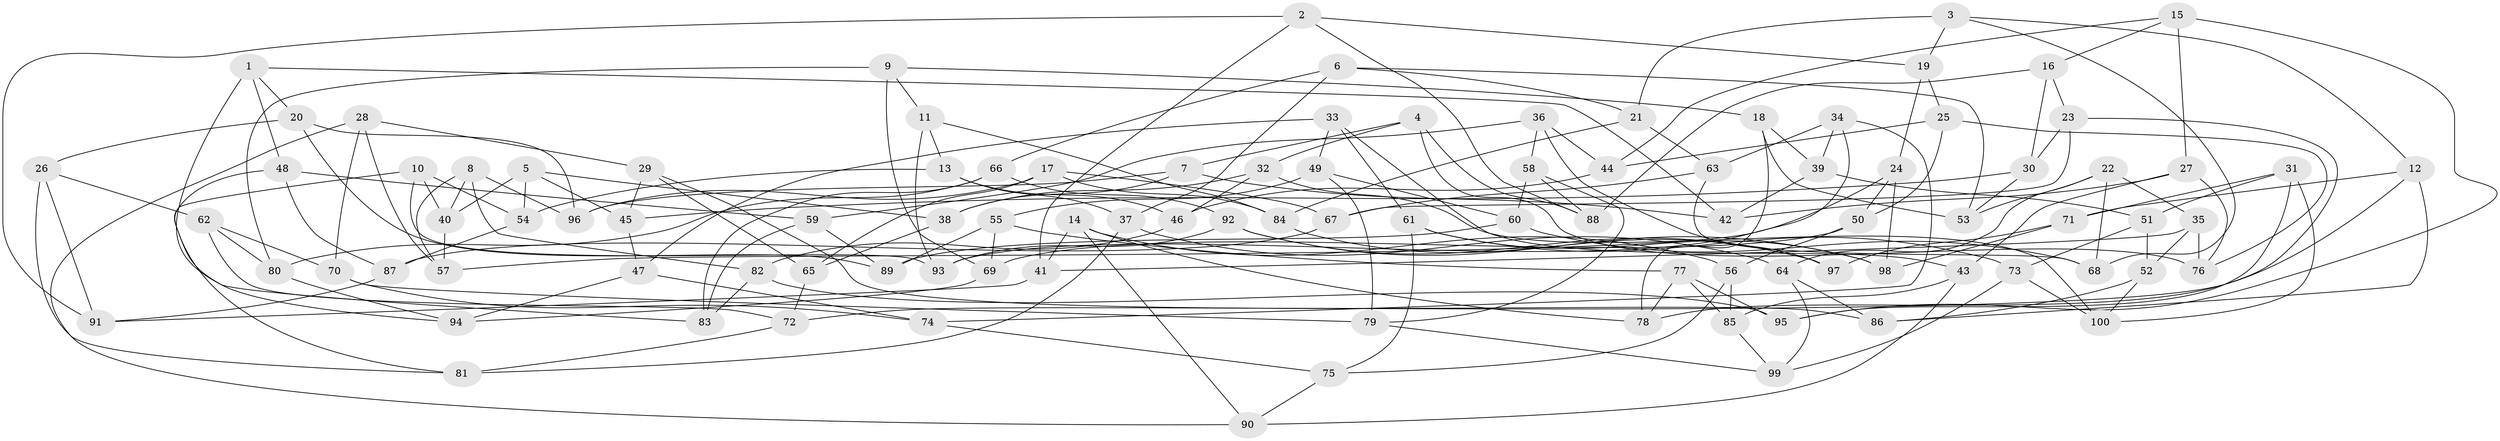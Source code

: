 // Generated by graph-tools (version 1.1) at 2025/16/03/09/25 04:16:14]
// undirected, 100 vertices, 200 edges
graph export_dot {
graph [start="1"]
  node [color=gray90,style=filled];
  1;
  2;
  3;
  4;
  5;
  6;
  7;
  8;
  9;
  10;
  11;
  12;
  13;
  14;
  15;
  16;
  17;
  18;
  19;
  20;
  21;
  22;
  23;
  24;
  25;
  26;
  27;
  28;
  29;
  30;
  31;
  32;
  33;
  34;
  35;
  36;
  37;
  38;
  39;
  40;
  41;
  42;
  43;
  44;
  45;
  46;
  47;
  48;
  49;
  50;
  51;
  52;
  53;
  54;
  55;
  56;
  57;
  58;
  59;
  60;
  61;
  62;
  63;
  64;
  65;
  66;
  67;
  68;
  69;
  70;
  71;
  72;
  73;
  74;
  75;
  76;
  77;
  78;
  79;
  80;
  81;
  82;
  83;
  84;
  85;
  86;
  87;
  88;
  89;
  90;
  91;
  92;
  93;
  94;
  95;
  96;
  97;
  98;
  99;
  100;
  1 -- 48;
  1 -- 83;
  1 -- 42;
  1 -- 20;
  2 -- 41;
  2 -- 88;
  2 -- 19;
  2 -- 91;
  3 -- 21;
  3 -- 12;
  3 -- 68;
  3 -- 19;
  4 -- 76;
  4 -- 88;
  4 -- 32;
  4 -- 7;
  5 -- 40;
  5 -- 45;
  5 -- 38;
  5 -- 54;
  6 -- 53;
  6 -- 37;
  6 -- 66;
  6 -- 21;
  7 -- 38;
  7 -- 96;
  7 -- 42;
  8 -- 57;
  8 -- 82;
  8 -- 40;
  8 -- 96;
  9 -- 18;
  9 -- 69;
  9 -- 11;
  9 -- 80;
  10 -- 54;
  10 -- 93;
  10 -- 40;
  10 -- 81;
  11 -- 84;
  11 -- 93;
  11 -- 13;
  12 -- 72;
  12 -- 71;
  12 -- 86;
  13 -- 46;
  13 -- 54;
  13 -- 37;
  14 -- 78;
  14 -- 90;
  14 -- 56;
  14 -- 41;
  15 -- 27;
  15 -- 44;
  15 -- 95;
  15 -- 16;
  16 -- 30;
  16 -- 88;
  16 -- 23;
  17 -- 84;
  17 -- 96;
  17 -- 67;
  17 -- 65;
  18 -- 78;
  18 -- 39;
  18 -- 53;
  19 -- 25;
  19 -- 24;
  20 -- 26;
  20 -- 89;
  20 -- 96;
  21 -- 84;
  21 -- 63;
  22 -- 64;
  22 -- 68;
  22 -- 35;
  22 -- 53;
  23 -- 67;
  23 -- 78;
  23 -- 30;
  24 -- 50;
  24 -- 57;
  24 -- 98;
  25 -- 76;
  25 -- 50;
  25 -- 44;
  26 -- 91;
  26 -- 81;
  26 -- 62;
  27 -- 42;
  27 -- 76;
  27 -- 43;
  28 -- 90;
  28 -- 70;
  28 -- 29;
  28 -- 57;
  29 -- 86;
  29 -- 65;
  29 -- 45;
  30 -- 45;
  30 -- 53;
  31 -- 100;
  31 -- 51;
  31 -- 71;
  31 -- 95;
  32 -- 38;
  32 -- 46;
  32 -- 100;
  33 -- 61;
  33 -- 43;
  33 -- 49;
  33 -- 47;
  34 -- 63;
  34 -- 93;
  34 -- 39;
  34 -- 74;
  35 -- 76;
  35 -- 41;
  35 -- 52;
  36 -- 59;
  36 -- 97;
  36 -- 58;
  36 -- 44;
  37 -- 81;
  37 -- 64;
  38 -- 65;
  39 -- 42;
  39 -- 51;
  40 -- 57;
  41 -- 91;
  43 -- 90;
  43 -- 85;
  44 -- 46;
  45 -- 47;
  46 -- 82;
  47 -- 74;
  47 -- 94;
  48 -- 59;
  48 -- 87;
  48 -- 94;
  49 -- 60;
  49 -- 79;
  49 -- 55;
  50 -- 69;
  50 -- 56;
  51 -- 52;
  51 -- 73;
  52 -- 86;
  52 -- 100;
  54 -- 87;
  55 -- 69;
  55 -- 77;
  55 -- 89;
  56 -- 85;
  56 -- 75;
  58 -- 79;
  58 -- 60;
  58 -- 88;
  59 -- 83;
  59 -- 89;
  60 -- 89;
  60 -- 68;
  61 -- 73;
  61 -- 75;
  61 -- 98;
  62 -- 80;
  62 -- 70;
  62 -- 72;
  63 -- 67;
  63 -- 68;
  64 -- 99;
  64 -- 86;
  65 -- 72;
  66 -- 92;
  66 -- 80;
  66 -- 83;
  67 -- 87;
  69 -- 94;
  70 -- 74;
  70 -- 79;
  71 -- 97;
  71 -- 98;
  72 -- 81;
  73 -- 99;
  73 -- 100;
  74 -- 75;
  75 -- 90;
  77 -- 95;
  77 -- 78;
  77 -- 85;
  79 -- 99;
  80 -- 94;
  82 -- 83;
  82 -- 95;
  84 -- 97;
  85 -- 99;
  87 -- 91;
  92 -- 97;
  92 -- 93;
  92 -- 98;
}
